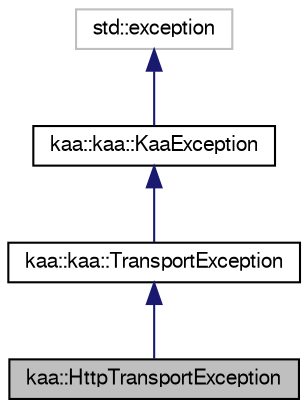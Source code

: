 digraph "kaa::HttpTransportException"
{
  bgcolor="transparent";
  edge [fontname="FreeSans",fontsize="10",labelfontname="FreeSans",labelfontsize="10"];
  node [fontname="FreeSans",fontsize="10",shape=record];
  Node1 [label="kaa::HttpTransportException",height=0.2,width=0.4,color="black", fillcolor="grey75", style="filled" fontcolor="black"];
  Node2 -> Node1 [dir="back",color="midnightblue",fontsize="10",style="solid",fontname="FreeSans"];
  Node2 [label="kaa::kaa::TransportException",height=0.2,width=0.4,color="black",URL="$classkaa_1_1kaa_1_1TransportException.html"];
  Node3 -> Node2 [dir="back",color="midnightblue",fontsize="10",style="solid",fontname="FreeSans"];
  Node3 [label="kaa::kaa::KaaException",height=0.2,width=0.4,color="black",URL="$classkaa_1_1kaa_1_1KaaException.html"];
  Node4 -> Node3 [dir="back",color="midnightblue",fontsize="10",style="solid",fontname="FreeSans"];
  Node4 [label="std::exception",height=0.2,width=0.4,color="grey75",tooltip="STL class. "];
}
